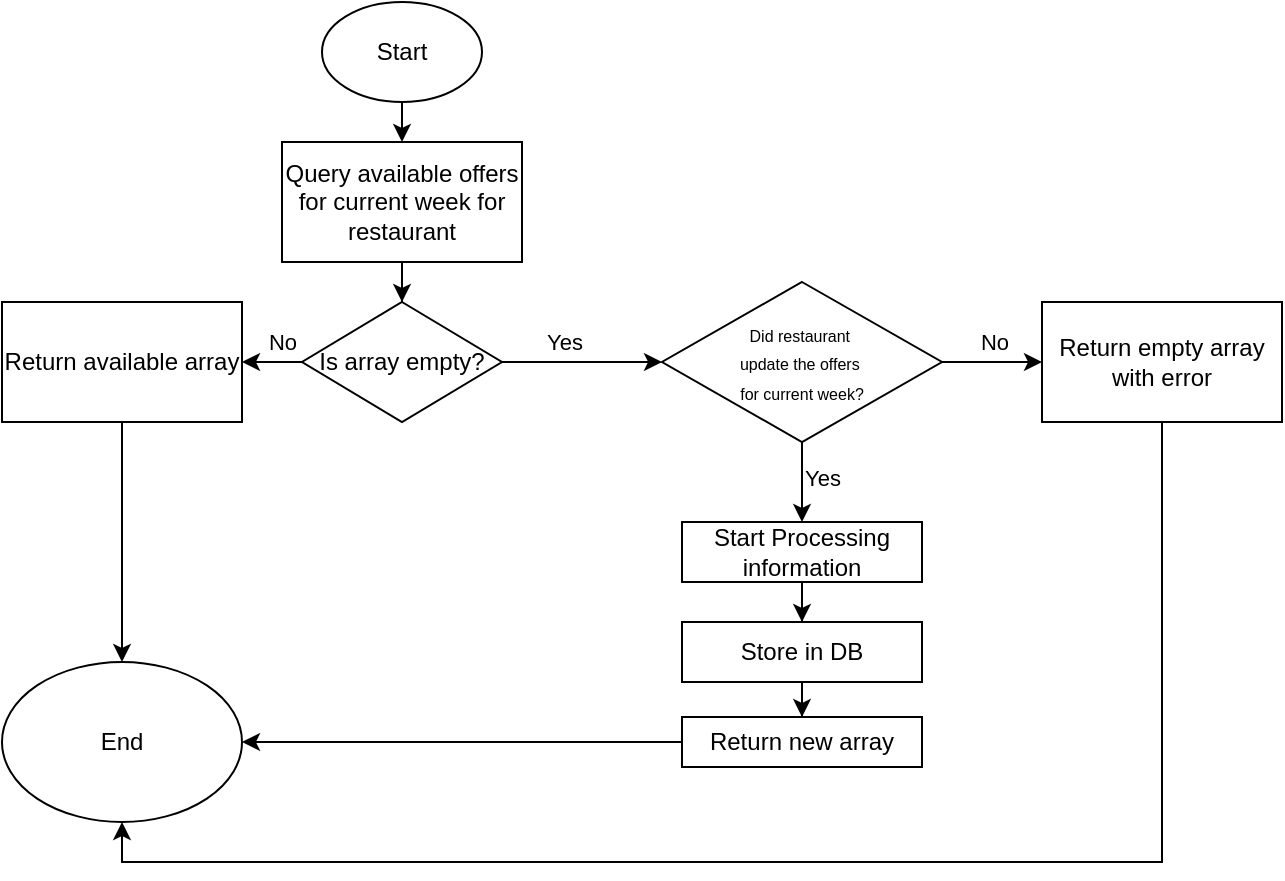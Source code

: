 <mxfile version="22.1.16" type="device">
  <diagram name="Page-1" id="6133507b-19e7-1e82-6fc7-422aa6c4b21f">
    <mxGraphModel dx="989" dy="509" grid="1" gridSize="10" guides="1" tooltips="1" connect="1" arrows="1" fold="1" page="1" pageScale="1" pageWidth="1100" pageHeight="850" background="none" math="0" shadow="0">
      <root>
        <mxCell id="0" />
        <mxCell id="1" parent="0" />
        <mxCell id="Y9fvg7t25w-YGsl2fPfS-5" style="edgeStyle=orthogonalEdgeStyle;rounded=0;orthogonalLoop=1;jettySize=auto;html=1;exitX=0.5;exitY=1;exitDx=0;exitDy=0;entryX=0.5;entryY=0;entryDx=0;entryDy=0;" edge="1" parent="1" source="Y9fvg7t25w-YGsl2fPfS-1" target="Y9fvg7t25w-YGsl2fPfS-2">
          <mxGeometry relative="1" as="geometry" />
        </mxCell>
        <mxCell id="Y9fvg7t25w-YGsl2fPfS-1" value="Start" style="ellipse;whiteSpace=wrap;html=1;" vertex="1" parent="1">
          <mxGeometry x="510" y="30" width="80" height="50" as="geometry" />
        </mxCell>
        <mxCell id="Y9fvg7t25w-YGsl2fPfS-6" style="edgeStyle=orthogonalEdgeStyle;rounded=0;orthogonalLoop=1;jettySize=auto;html=1;entryX=0.5;entryY=0;entryDx=0;entryDy=0;" edge="1" parent="1" source="Y9fvg7t25w-YGsl2fPfS-2" target="Y9fvg7t25w-YGsl2fPfS-3">
          <mxGeometry relative="1" as="geometry" />
        </mxCell>
        <mxCell id="Y9fvg7t25w-YGsl2fPfS-2" value="Query available offers for current week for restaurant" style="rounded=0;whiteSpace=wrap;html=1;" vertex="1" parent="1">
          <mxGeometry x="490" y="100" width="120" height="60" as="geometry" />
        </mxCell>
        <mxCell id="Y9fvg7t25w-YGsl2fPfS-8" style="edgeStyle=orthogonalEdgeStyle;rounded=0;orthogonalLoop=1;jettySize=auto;html=1;entryX=1;entryY=0.5;entryDx=0;entryDy=0;" edge="1" parent="1" source="Y9fvg7t25w-YGsl2fPfS-3" target="Y9fvg7t25w-YGsl2fPfS-7">
          <mxGeometry relative="1" as="geometry" />
        </mxCell>
        <mxCell id="Y9fvg7t25w-YGsl2fPfS-11" value="No" style="edgeLabel;html=1;align=center;verticalAlign=middle;resizable=0;points=[];" vertex="1" connectable="0" parent="Y9fvg7t25w-YGsl2fPfS-8">
          <mxGeometry x="-0.64" y="1" relative="1" as="geometry">
            <mxPoint x="-1" y="-11" as="offset" />
          </mxGeometry>
        </mxCell>
        <mxCell id="Y9fvg7t25w-YGsl2fPfS-14" style="edgeStyle=orthogonalEdgeStyle;rounded=0;orthogonalLoop=1;jettySize=auto;html=1;entryX=0;entryY=0.5;entryDx=0;entryDy=0;" edge="1" parent="1" source="Y9fvg7t25w-YGsl2fPfS-3" target="Y9fvg7t25w-YGsl2fPfS-17">
          <mxGeometry relative="1" as="geometry">
            <mxPoint x="650" y="210" as="targetPoint" />
          </mxGeometry>
        </mxCell>
        <mxCell id="Y9fvg7t25w-YGsl2fPfS-15" value="Yes" style="edgeLabel;html=1;align=center;verticalAlign=middle;resizable=0;points=[];" vertex="1" connectable="0" parent="Y9fvg7t25w-YGsl2fPfS-14">
          <mxGeometry x="-0.232" y="1" relative="1" as="geometry">
            <mxPoint y="-9" as="offset" />
          </mxGeometry>
        </mxCell>
        <mxCell id="Y9fvg7t25w-YGsl2fPfS-3" value="Is array empty?" style="rhombus;whiteSpace=wrap;html=1;" vertex="1" parent="1">
          <mxGeometry x="500" y="180" width="100" height="60" as="geometry" />
        </mxCell>
        <mxCell id="Y9fvg7t25w-YGsl2fPfS-10" style="edgeStyle=orthogonalEdgeStyle;rounded=0;orthogonalLoop=1;jettySize=auto;html=1;" edge="1" parent="1" source="Y9fvg7t25w-YGsl2fPfS-7" target="Y9fvg7t25w-YGsl2fPfS-9">
          <mxGeometry relative="1" as="geometry" />
        </mxCell>
        <mxCell id="Y9fvg7t25w-YGsl2fPfS-7" value="Return available array" style="rounded=0;whiteSpace=wrap;html=1;" vertex="1" parent="1">
          <mxGeometry x="350" y="180" width="120" height="60" as="geometry" />
        </mxCell>
        <mxCell id="Y9fvg7t25w-YGsl2fPfS-9" value="End" style="ellipse;whiteSpace=wrap;html=1;" vertex="1" parent="1">
          <mxGeometry x="350" y="360" width="120" height="80" as="geometry" />
        </mxCell>
        <mxCell id="Y9fvg7t25w-YGsl2fPfS-19" value="" style="edgeStyle=orthogonalEdgeStyle;rounded=0;orthogonalLoop=1;jettySize=auto;html=1;" edge="1" parent="1" source="Y9fvg7t25w-YGsl2fPfS-17" target="Y9fvg7t25w-YGsl2fPfS-18">
          <mxGeometry relative="1" as="geometry" />
        </mxCell>
        <mxCell id="Y9fvg7t25w-YGsl2fPfS-20" value="Yes" style="edgeLabel;html=1;align=center;verticalAlign=middle;resizable=0;points=[];" vertex="1" connectable="0" parent="Y9fvg7t25w-YGsl2fPfS-19">
          <mxGeometry x="-0.089" relative="1" as="geometry">
            <mxPoint x="10" as="offset" />
          </mxGeometry>
        </mxCell>
        <mxCell id="Y9fvg7t25w-YGsl2fPfS-28" value="" style="edgeStyle=orthogonalEdgeStyle;rounded=0;orthogonalLoop=1;jettySize=auto;html=1;" edge="1" parent="1" source="Y9fvg7t25w-YGsl2fPfS-17" target="Y9fvg7t25w-YGsl2fPfS-27">
          <mxGeometry relative="1" as="geometry" />
        </mxCell>
        <mxCell id="Y9fvg7t25w-YGsl2fPfS-29" value="No" style="edgeLabel;html=1;align=center;verticalAlign=middle;resizable=0;points=[];" vertex="1" connectable="0" parent="Y9fvg7t25w-YGsl2fPfS-28">
          <mxGeometry x="0.023" y="1" relative="1" as="geometry">
            <mxPoint y="-9" as="offset" />
          </mxGeometry>
        </mxCell>
        <mxCell id="Y9fvg7t25w-YGsl2fPfS-17" value="&lt;div style=&quot;&quot;&gt;&lt;span style=&quot;font-size: 8px; background-color: initial;&quot;&gt;Did restaurant&amp;nbsp;&lt;/span&gt;&lt;/div&gt;&lt;div style=&quot;&quot;&gt;&lt;span style=&quot;font-size: 8px; background-color: initial;&quot;&gt;update the offers&amp;nbsp;&lt;/span&gt;&lt;/div&gt;&lt;div style=&quot;&quot;&gt;&lt;span style=&quot;font-size: 8px; background-color: initial;&quot;&gt;for current week?&lt;/span&gt;&lt;/div&gt;" style="rhombus;whiteSpace=wrap;html=1;align=center;" vertex="1" parent="1">
          <mxGeometry x="680" y="170" width="140" height="80" as="geometry" />
        </mxCell>
        <mxCell id="Y9fvg7t25w-YGsl2fPfS-22" value="" style="edgeStyle=orthogonalEdgeStyle;rounded=0;orthogonalLoop=1;jettySize=auto;html=1;" edge="1" parent="1" source="Y9fvg7t25w-YGsl2fPfS-18" target="Y9fvg7t25w-YGsl2fPfS-21">
          <mxGeometry relative="1" as="geometry" />
        </mxCell>
        <mxCell id="Y9fvg7t25w-YGsl2fPfS-18" value="Start Processing information" style="whiteSpace=wrap;html=1;" vertex="1" parent="1">
          <mxGeometry x="690" y="290" width="120" height="30" as="geometry" />
        </mxCell>
        <mxCell id="Y9fvg7t25w-YGsl2fPfS-25" value="" style="edgeStyle=orthogonalEdgeStyle;rounded=0;orthogonalLoop=1;jettySize=auto;html=1;" edge="1" parent="1" source="Y9fvg7t25w-YGsl2fPfS-21" target="Y9fvg7t25w-YGsl2fPfS-24">
          <mxGeometry relative="1" as="geometry" />
        </mxCell>
        <mxCell id="Y9fvg7t25w-YGsl2fPfS-21" value="Store in DB" style="whiteSpace=wrap;html=1;" vertex="1" parent="1">
          <mxGeometry x="690" y="340" width="120" height="30" as="geometry" />
        </mxCell>
        <mxCell id="Y9fvg7t25w-YGsl2fPfS-26" style="edgeStyle=orthogonalEdgeStyle;rounded=0;orthogonalLoop=1;jettySize=auto;html=1;entryX=1;entryY=0.5;entryDx=0;entryDy=0;" edge="1" parent="1" source="Y9fvg7t25w-YGsl2fPfS-24" target="Y9fvg7t25w-YGsl2fPfS-9">
          <mxGeometry relative="1" as="geometry" />
        </mxCell>
        <mxCell id="Y9fvg7t25w-YGsl2fPfS-24" value="Return new array" style="whiteSpace=wrap;html=1;" vertex="1" parent="1">
          <mxGeometry x="690" y="387.5" width="120" height="25" as="geometry" />
        </mxCell>
        <mxCell id="Y9fvg7t25w-YGsl2fPfS-30" style="edgeStyle=orthogonalEdgeStyle;rounded=0;orthogonalLoop=1;jettySize=auto;html=1;entryX=0.5;entryY=1;entryDx=0;entryDy=0;" edge="1" parent="1" source="Y9fvg7t25w-YGsl2fPfS-27" target="Y9fvg7t25w-YGsl2fPfS-9">
          <mxGeometry relative="1" as="geometry">
            <Array as="points">
              <mxPoint x="930" y="460" />
              <mxPoint x="410" y="460" />
            </Array>
          </mxGeometry>
        </mxCell>
        <mxCell id="Y9fvg7t25w-YGsl2fPfS-27" value="Return empty array with error" style="whiteSpace=wrap;html=1;" vertex="1" parent="1">
          <mxGeometry x="870" y="180" width="120" height="60" as="geometry" />
        </mxCell>
      </root>
    </mxGraphModel>
  </diagram>
</mxfile>
